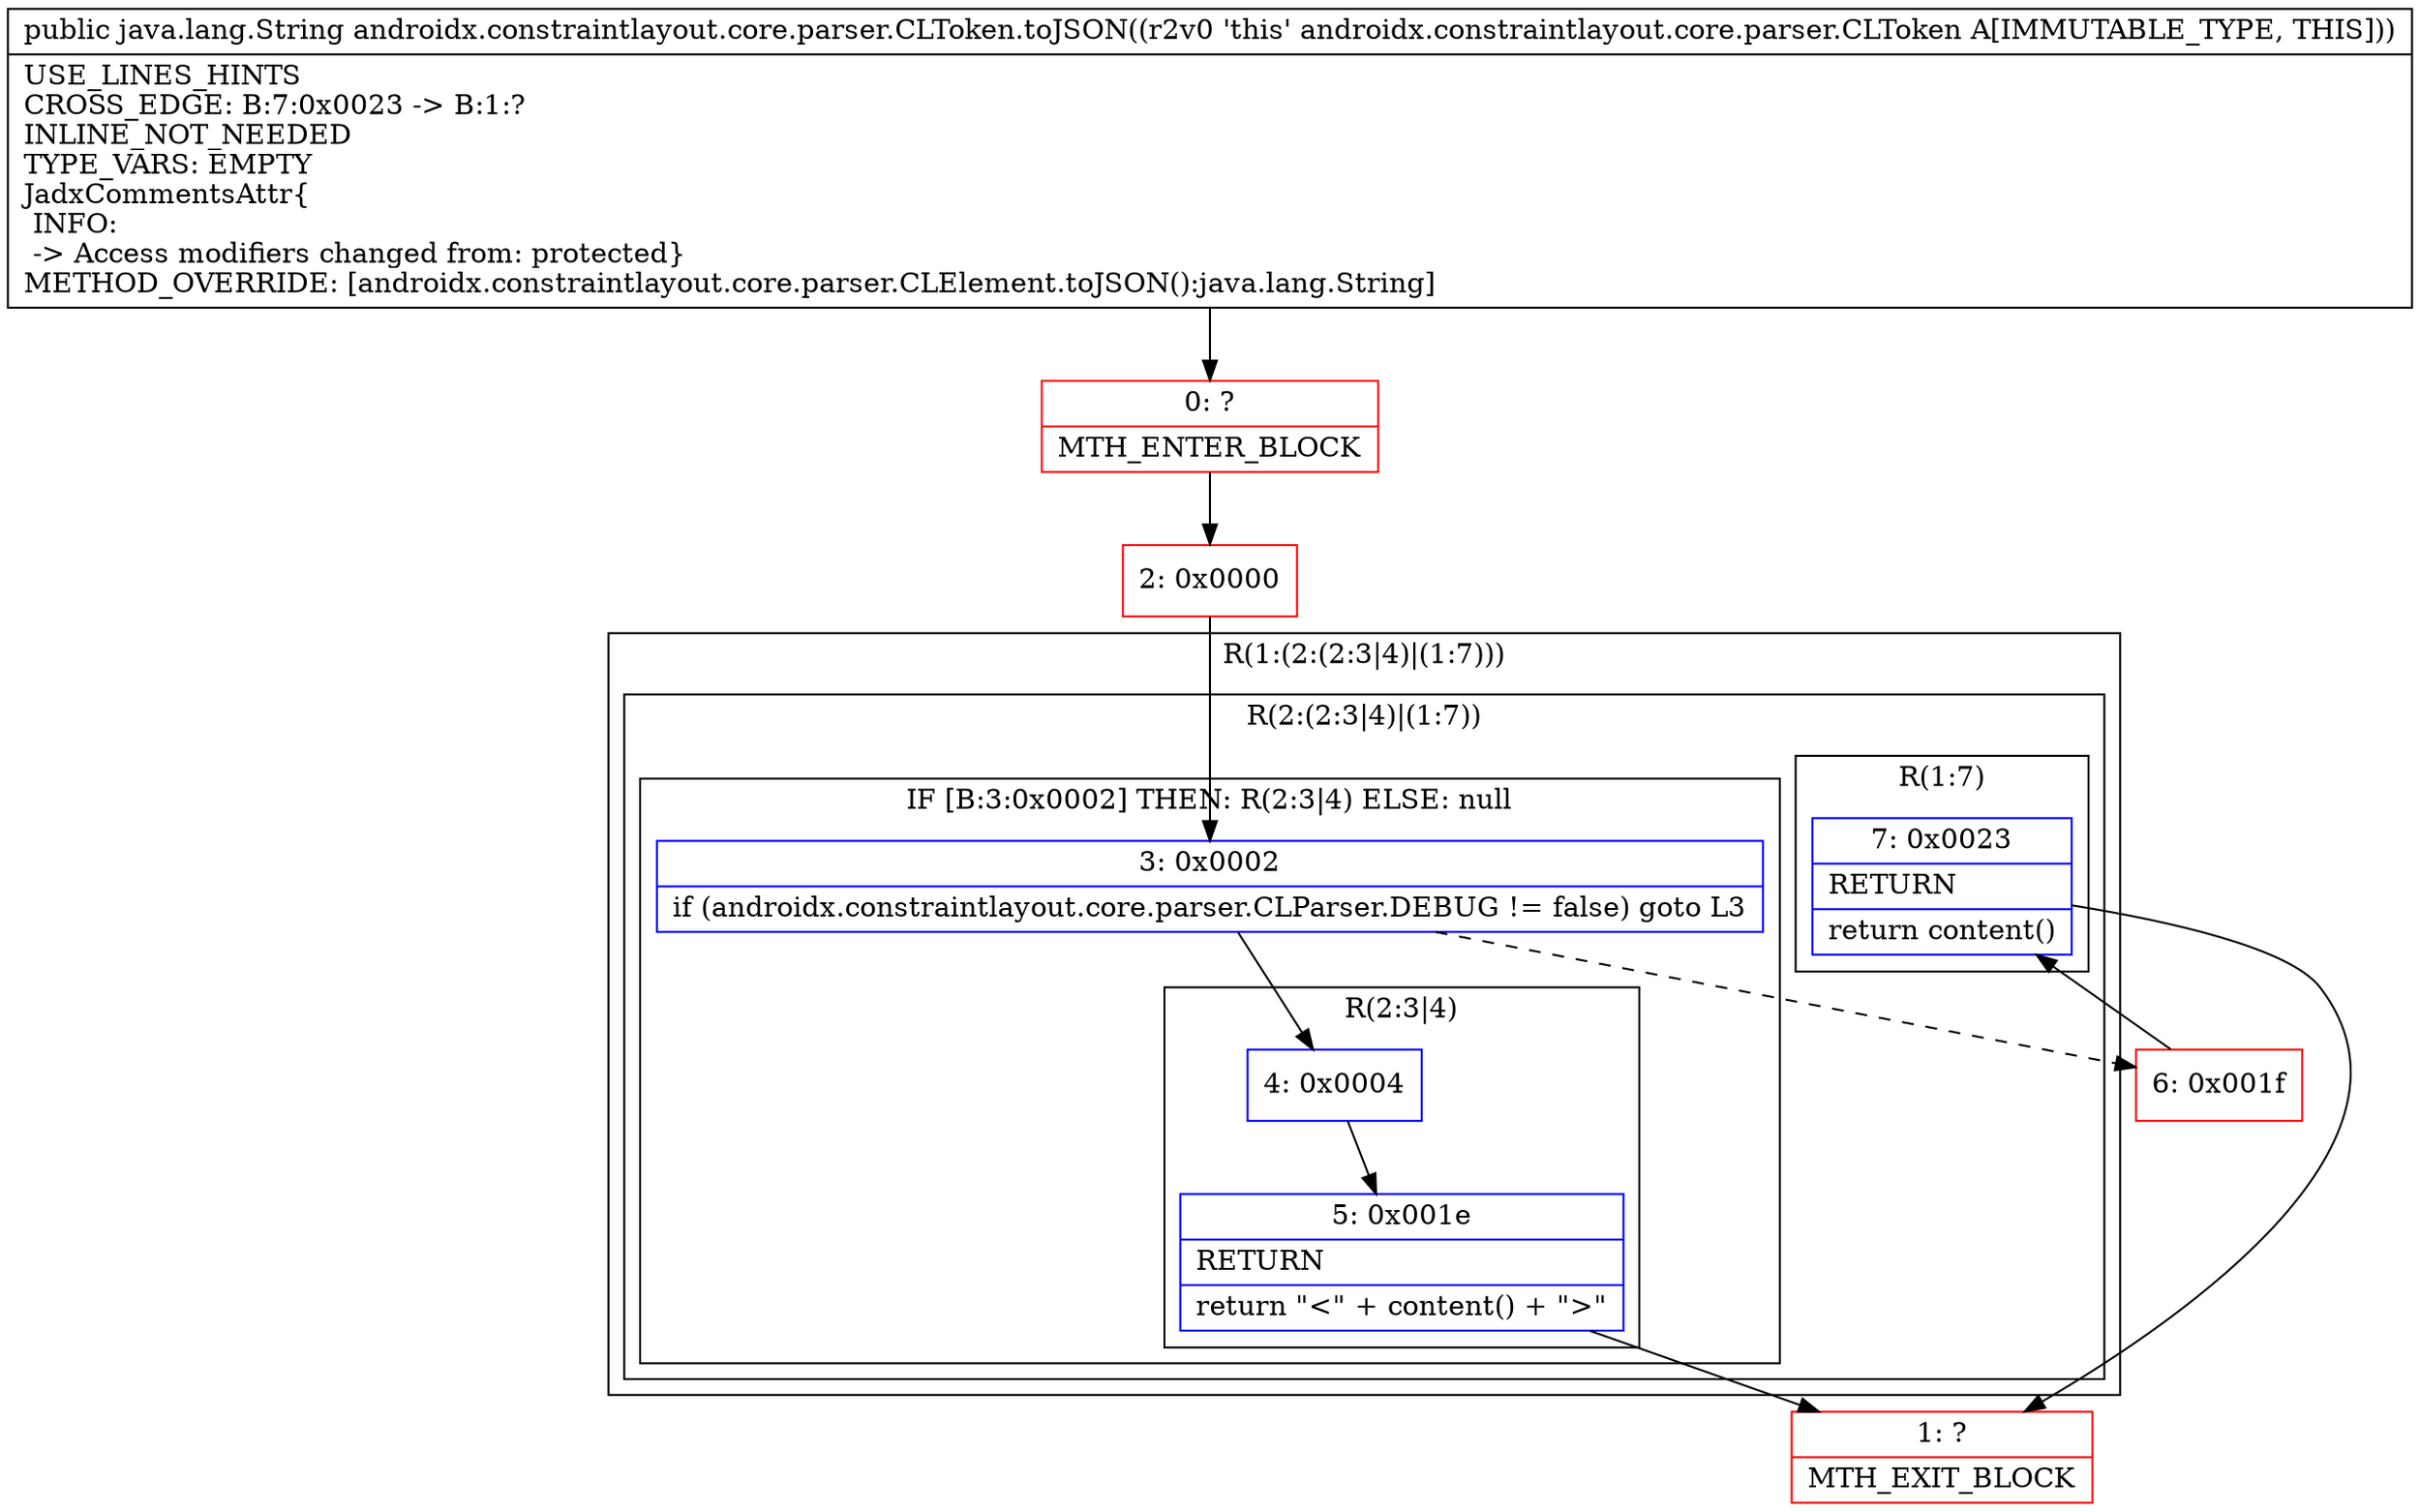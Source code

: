 digraph "CFG forandroidx.constraintlayout.core.parser.CLToken.toJSON()Ljava\/lang\/String;" {
subgraph cluster_Region_1111828769 {
label = "R(1:(2:(2:3|4)|(1:7)))";
node [shape=record,color=blue];
subgraph cluster_Region_20138297 {
label = "R(2:(2:3|4)|(1:7))";
node [shape=record,color=blue];
subgraph cluster_IfRegion_139000062 {
label = "IF [B:3:0x0002] THEN: R(2:3|4) ELSE: null";
node [shape=record,color=blue];
Node_3 [shape=record,label="{3\:\ 0x0002|if (androidx.constraintlayout.core.parser.CLParser.DEBUG != false) goto L3\l}"];
subgraph cluster_Region_926635942 {
label = "R(2:3|4)";
node [shape=record,color=blue];
Node_4 [shape=record,label="{4\:\ 0x0004}"];
Node_5 [shape=record,label="{5\:\ 0x001e|RETURN\l|return \"\<\" + content() + \"\>\"\l}"];
}
}
subgraph cluster_Region_1557949505 {
label = "R(1:7)";
node [shape=record,color=blue];
Node_7 [shape=record,label="{7\:\ 0x0023|RETURN\l|return content()\l}"];
}
}
}
Node_0 [shape=record,color=red,label="{0\:\ ?|MTH_ENTER_BLOCK\l}"];
Node_2 [shape=record,color=red,label="{2\:\ 0x0000}"];
Node_1 [shape=record,color=red,label="{1\:\ ?|MTH_EXIT_BLOCK\l}"];
Node_6 [shape=record,color=red,label="{6\:\ 0x001f}"];
MethodNode[shape=record,label="{public java.lang.String androidx.constraintlayout.core.parser.CLToken.toJSON((r2v0 'this' androidx.constraintlayout.core.parser.CLToken A[IMMUTABLE_TYPE, THIS]))  | USE_LINES_HINTS\lCROSS_EDGE: B:7:0x0023 \-\> B:1:?\lINLINE_NOT_NEEDED\lTYPE_VARS: EMPTY\lJadxCommentsAttr\{\l INFO: \l \-\> Access modifiers changed from: protected\}\lMETHOD_OVERRIDE: [androidx.constraintlayout.core.parser.CLElement.toJSON():java.lang.String]\l}"];
MethodNode -> Node_0;Node_3 -> Node_4;
Node_3 -> Node_6[style=dashed];
Node_4 -> Node_5;
Node_5 -> Node_1;
Node_7 -> Node_1;
Node_0 -> Node_2;
Node_2 -> Node_3;
Node_6 -> Node_7;
}

